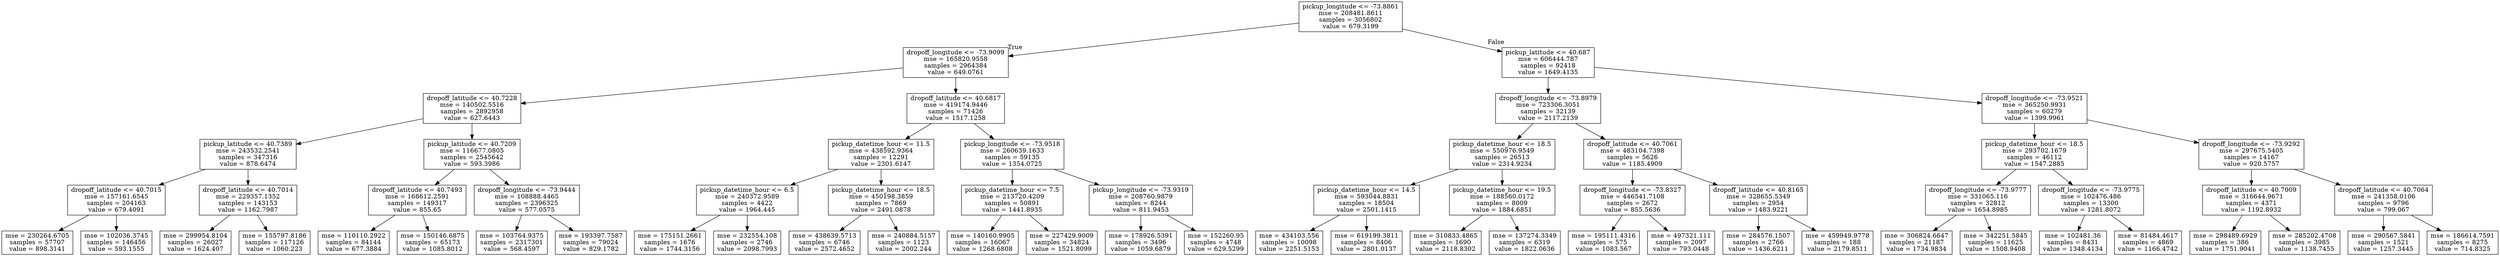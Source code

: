 digraph Tree {
node [shape=box] ;
0 [label="pickup_longitude <= -73.8861\nmse = 208481.8611\nsamples = 3056802\nvalue = 679.3199"] ;
1 [label="dropoff_longitude <= -73.9099\nmse = 165820.9558\nsamples = 2964384\nvalue = 649.0761"] ;
0 -> 1 [labeldistance=2.5, labelangle=45, headlabel="True"] ;
2 [label="dropoff_latitude <= 40.7228\nmse = 140502.5516\nsamples = 2892958\nvalue = 627.6443"] ;
1 -> 2 ;
3 [label="pickup_latitude <= 40.7389\nmse = 243532.2541\nsamples = 347316\nvalue = 878.6474"] ;
2 -> 3 ;
4 [label="dropoff_latitude <= 40.7015\nmse = 157161.6545\nsamples = 204163\nvalue = 679.4091"] ;
3 -> 4 ;
5 [label="mse = 230264.6705\nsamples = 57707\nvalue = 898.3141"] ;
4 -> 5 ;
6 [label="mse = 102036.3745\nsamples = 146456\nvalue = 593.1555"] ;
4 -> 6 ;
7 [label="dropoff_latitude <= 40.7014\nmse = 229357.1352\nsamples = 143153\nvalue = 1162.7987"] ;
3 -> 7 ;
8 [label="mse = 299954.8104\nsamples = 26027\nvalue = 1624.407"] ;
7 -> 8 ;
9 [label="mse = 155797.8186\nsamples = 117126\nvalue = 1060.223"] ;
7 -> 9 ;
10 [label="pickup_latitude <= 40.7209\nmse = 116677.0805\nsamples = 2545642\nvalue = 593.3986"] ;
2 -> 10 ;
11 [label="dropoff_latitude <= 40.7493\nmse = 168612.2591\nsamples = 149317\nvalue = 855.65"] ;
10 -> 11 ;
12 [label="mse = 110110.2922\nsamples = 84144\nvalue = 677.3884"] ;
11 -> 12 ;
13 [label="mse = 150146.6875\nsamples = 65173\nvalue = 1085.8012"] ;
11 -> 13 ;
14 [label="dropoff_longitude <= -73.9444\nmse = 108888.4465\nsamples = 2396325\nvalue = 577.0575"] ;
10 -> 14 ;
15 [label="mse = 103764.9375\nsamples = 2317301\nvalue = 568.4597"] ;
14 -> 15 ;
16 [label="mse = 193397.7587\nsamples = 79024\nvalue = 829.1782"] ;
14 -> 16 ;
17 [label="dropoff_latitude <= 40.6817\nmse = 419174.9446\nsamples = 71426\nvalue = 1517.1258"] ;
1 -> 17 ;
18 [label="pickup_datetime_hour <= 11.5\nmse = 438592.9364\nsamples = 12291\nvalue = 2301.6147"] ;
17 -> 18 ;
19 [label="pickup_datetime_hour <= 6.5\nmse = 240372.9589\nsamples = 4422\nvalue = 1964.445"] ;
18 -> 19 ;
20 [label="mse = 175151.2661\nsamples = 1676\nvalue = 1744.3156"] ;
19 -> 20 ;
21 [label="mse = 232554.108\nsamples = 2746\nvalue = 2098.7993"] ;
19 -> 21 ;
22 [label="pickup_datetime_hour <= 18.5\nmse = 450198.3859\nsamples = 7869\nvalue = 2491.0878"] ;
18 -> 22 ;
23 [label="mse = 438639.5713\nsamples = 6746\nvalue = 2572.4652"] ;
22 -> 23 ;
24 [label="mse = 240884.5157\nsamples = 1123\nvalue = 2002.244"] ;
22 -> 24 ;
25 [label="pickup_longitude <= -73.9518\nmse = 260639.1633\nsamples = 59135\nvalue = 1354.0725"] ;
17 -> 25 ;
26 [label="pickup_datetime_hour <= 7.5\nmse = 213720.4209\nsamples = 50891\nvalue = 1441.8935"] ;
25 -> 26 ;
27 [label="mse = 140160.9905\nsamples = 16067\nvalue = 1268.6808"] ;
26 -> 27 ;
28 [label="mse = 227429.9009\nsamples = 34824\nvalue = 1521.8099"] ;
26 -> 28 ;
29 [label="pickup_longitude <= -73.9319\nmse = 208760.9879\nsamples = 8244\nvalue = 811.9453"] ;
25 -> 29 ;
30 [label="mse = 178926.5391\nsamples = 3496\nvalue = 1059.6879"] ;
29 -> 30 ;
31 [label="mse = 152260.95\nsamples = 4748\nvalue = 629.5299"] ;
29 -> 31 ;
32 [label="pickup_latitude <= 40.687\nmse = 606444.787\nsamples = 92418\nvalue = 1649.4135"] ;
0 -> 32 [labeldistance=2.5, labelangle=-45, headlabel="False"] ;
33 [label="dropoff_longitude <= -73.8979\nmse = 723306.3051\nsamples = 32139\nvalue = 2117.2139"] ;
32 -> 33 ;
34 [label="pickup_datetime_hour <= 18.5\nmse = 550976.9549\nsamples = 26513\nvalue = 2314.9234"] ;
33 -> 34 ;
35 [label="pickup_datetime_hour <= 14.5\nmse = 593044.8831\nsamples = 18504\nvalue = 2501.1415"] ;
34 -> 35 ;
36 [label="mse = 434103.556\nsamples = 10098\nvalue = 2251.5153"] ;
35 -> 36 ;
37 [label="mse = 619199.3811\nsamples = 8406\nvalue = 2801.0137"] ;
35 -> 37 ;
38 [label="pickup_datetime_hour <= 19.5\nmse = 188560.0172\nsamples = 8009\nvalue = 1884.6851"] ;
34 -> 38 ;
39 [label="mse = 310833.4865\nsamples = 1690\nvalue = 2118.8302"] ;
38 -> 39 ;
40 [label="mse = 137274.3349\nsamples = 6319\nvalue = 1822.0636"] ;
38 -> 40 ;
41 [label="dropoff_latitude <= 40.7061\nmse = 483104.7398\nsamples = 5626\nvalue = 1185.4909"] ;
33 -> 41 ;
42 [label="dropoff_longitude <= -73.8327\nmse = 446541.7108\nsamples = 2672\nvalue = 855.5636"] ;
41 -> 42 ;
43 [label="mse = 195111.4316\nsamples = 575\nvalue = 1083.567"] ;
42 -> 43 ;
44 [label="mse = 497321.111\nsamples = 2097\nvalue = 793.0448"] ;
42 -> 44 ;
45 [label="dropoff_latitude <= 40.8165\nmse = 328655.5349\nsamples = 2954\nvalue = 1483.9221"] ;
41 -> 45 ;
46 [label="mse = 284576.1507\nsamples = 2766\nvalue = 1436.6211"] ;
45 -> 46 ;
47 [label="mse = 459949.9778\nsamples = 188\nvalue = 2179.8511"] ;
45 -> 47 ;
48 [label="dropoff_longitude <= -73.9521\nmse = 365250.9931\nsamples = 60279\nvalue = 1399.9961"] ;
32 -> 48 ;
49 [label="pickup_datetime_hour <= 18.5\nmse = 293702.1679\nsamples = 46112\nvalue = 1547.2885"] ;
48 -> 49 ;
50 [label="dropoff_longitude <= -73.9777\nmse = 331065.116\nsamples = 32812\nvalue = 1654.8985"] ;
49 -> 50 ;
51 [label="mse = 306824.6647\nsamples = 21187\nvalue = 1734.9834"] ;
50 -> 51 ;
52 [label="mse = 342251.5845\nsamples = 11625\nvalue = 1508.9408"] ;
50 -> 52 ;
53 [label="dropoff_longitude <= -73.9775\nmse = 102476.486\nsamples = 13300\nvalue = 1281.8072"] ;
49 -> 53 ;
54 [label="mse = 102481.36\nsamples = 8431\nvalue = 1348.4134"] ;
53 -> 54 ;
55 [label="mse = 81484.4617\nsamples = 4869\nvalue = 1166.4742"] ;
53 -> 55 ;
56 [label="dropoff_longitude <= -73.9292\nmse = 297675.5405\nsamples = 14167\nvalue = 920.5757"] ;
48 -> 56 ;
57 [label="dropoff_latitude <= 40.7009\nmse = 316644.9671\nsamples = 4371\nvalue = 1192.8932"] ;
56 -> 57 ;
58 [label="mse = 298489.6929\nsamples = 386\nvalue = 1751.9041"] ;
57 -> 58 ;
59 [label="mse = 285202.4708\nsamples = 3985\nvalue = 1138.7455"] ;
57 -> 59 ;
60 [label="dropoff_latitude <= 40.7064\nmse = 241358.0106\nsamples = 9796\nvalue = 799.067"] ;
56 -> 60 ;
61 [label="mse = 290567.5841\nsamples = 1521\nvalue = 1257.3445"] ;
60 -> 61 ;
62 [label="mse = 186614.7591\nsamples = 8275\nvalue = 714.8325"] ;
60 -> 62 ;
}